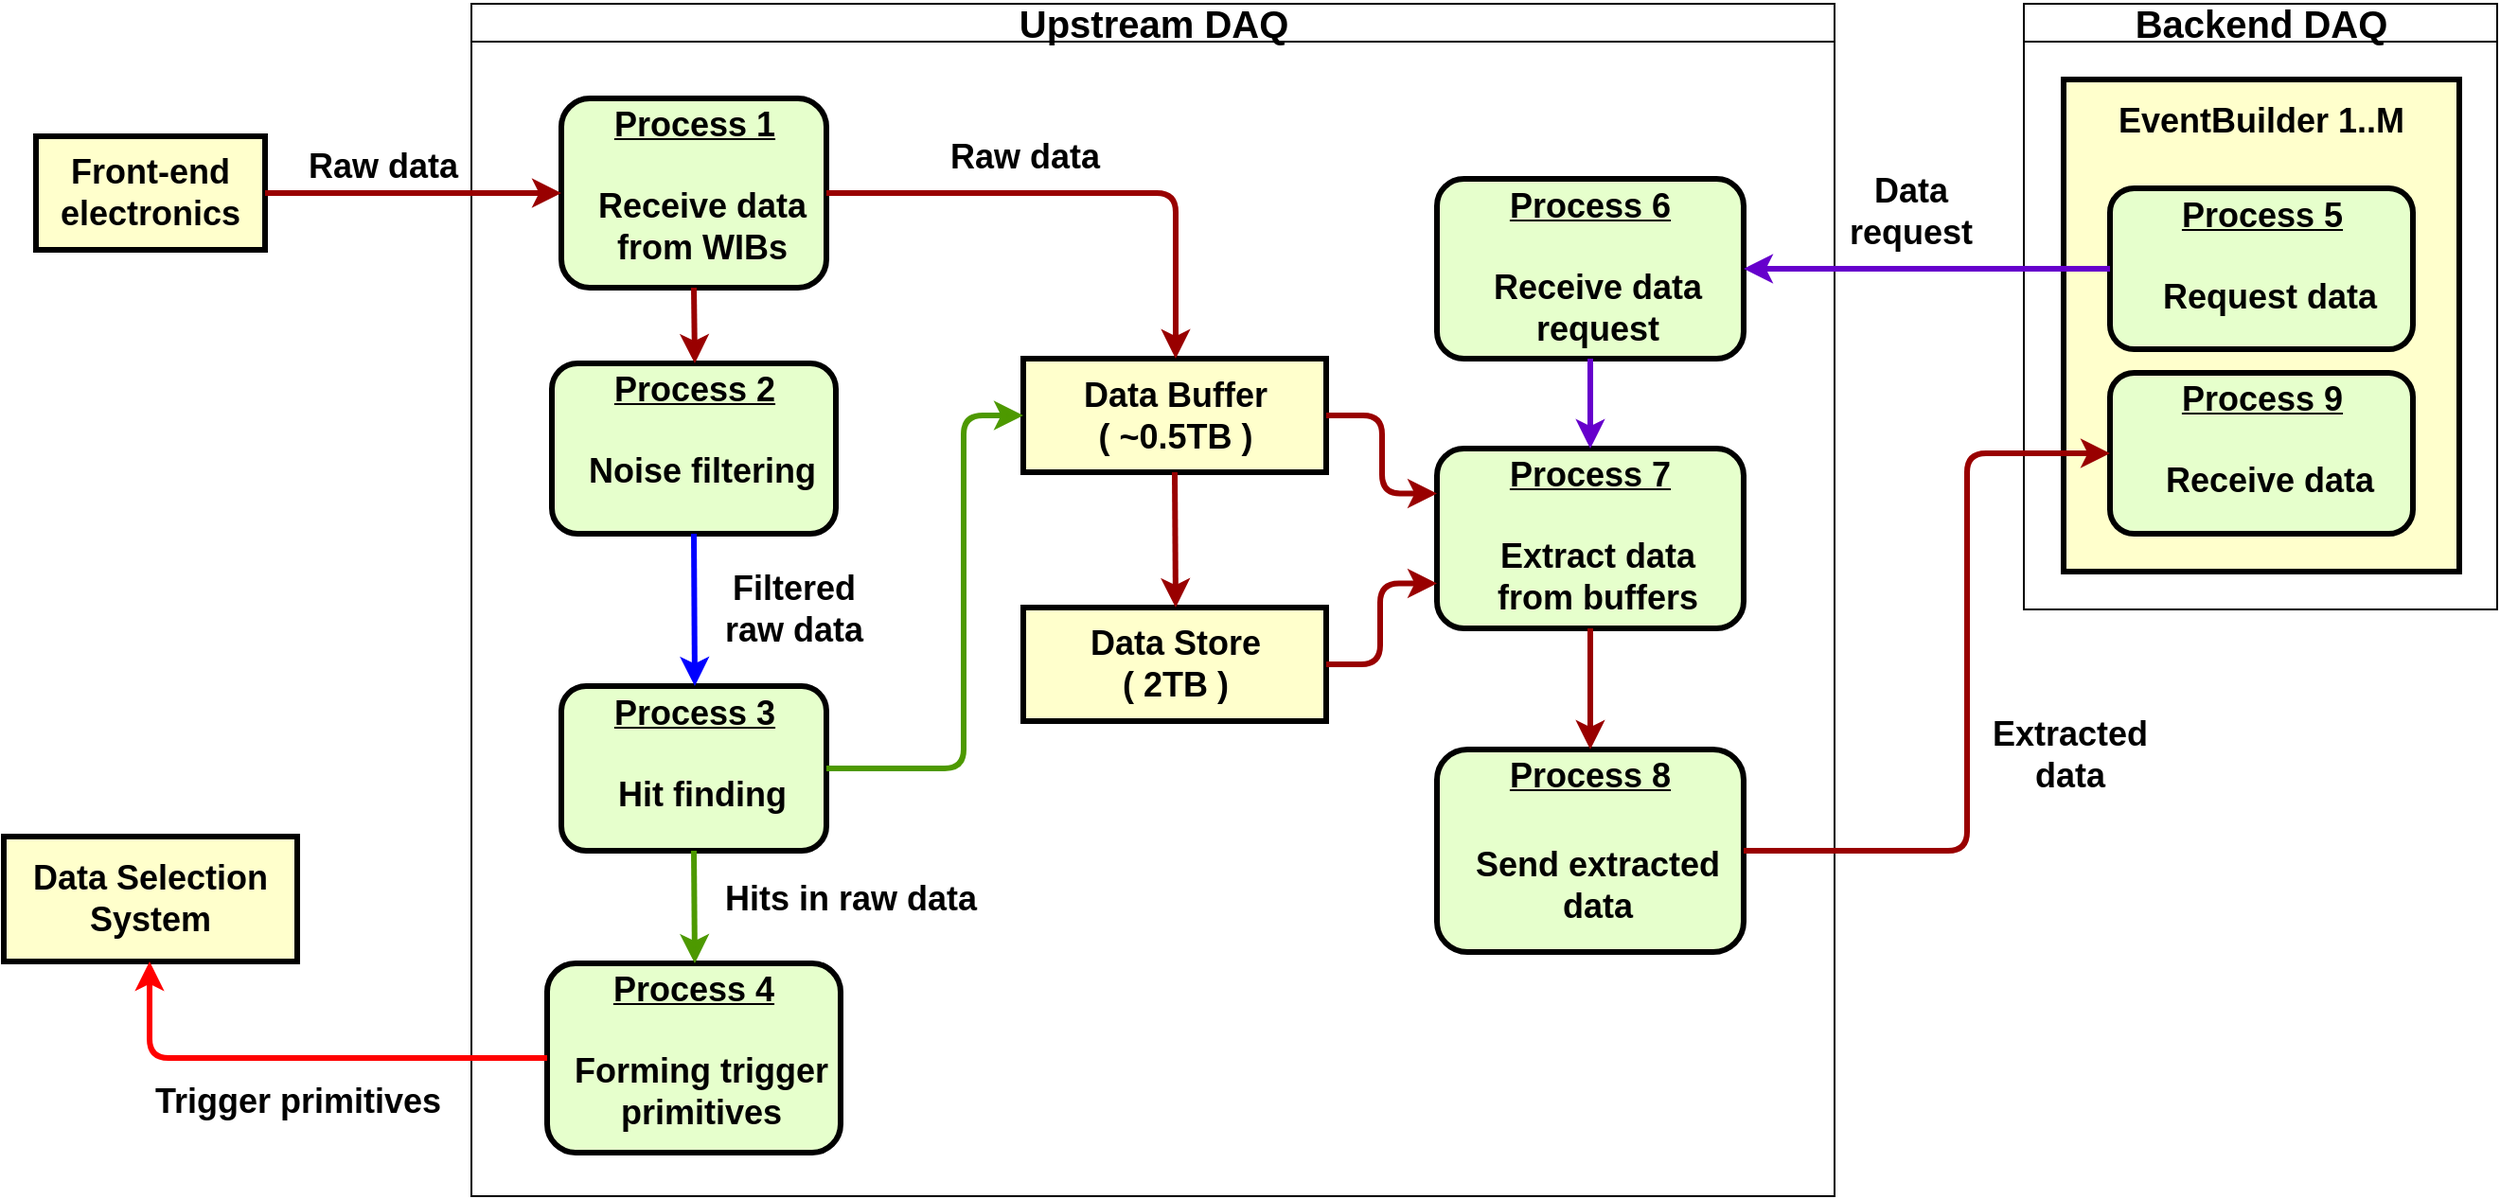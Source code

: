 <mxfile version="10.9.8" type="device"><diagram name="Page-1" id="c7558073-3199-34d8-9f00-42111426c3f3"><mxGraphModel dx="2035" dy="1112" grid="1" gridSize="10" guides="1" tooltips="1" connect="1" arrows="1" fold="1" page="1" pageScale="1" pageWidth="826" pageHeight="1169" background="#ffffff" math="0" shadow="0"><root><mxCell id="0"/><mxCell id="1" parent="0"/><mxCell id="0d8OiLxDvf8hZVDvzc7N-96" value="Data Selection System" style="whiteSpace=wrap;align=center;verticalAlign=middle;fontStyle=1;strokeWidth=3;fillColor=#FFFFCC;fontSize=18;" parent="1" vertex="1"><mxGeometry x="-67" y="1230" width="155" height="66" as="geometry"/></mxCell><mxCell id="0d8OiLxDvf8hZVDvzc7N-104" value="&lt;font style=&quot;font-size: 20px&quot;&gt;Upstream DAQ&lt;/font&gt;" style="swimlane;html=1;startSize=20;horizontal=1;containerType=tree;strokeWidth=1;fontSize=15;" parent="1" vertex="1"><mxGeometry x="180" y="790" width="720" height="630" as="geometry"/></mxCell><mxCell id="0d8OiLxDvf8hZVDvzc7N-131" value="&lt;p style=&quot;margin: 4px 0px 0px ; text-align: center ; text-decoration: underline ; font-size: 18px&quot;&gt;&lt;strong&gt;&lt;font style=&quot;font-size: 18px&quot;&gt;&lt;strong&gt;Process&lt;/strong&gt;&amp;nbsp;1&lt;br&gt;&lt;/font&gt;&lt;/strong&gt;&lt;/p&gt;&lt;p style=&quot;margin: 0px 0px 0px 8px ; font-size: 18px&quot;&gt;&lt;font style=&quot;font-size: 18px&quot;&gt;&lt;br&gt;&lt;/font&gt;&lt;/p&gt;&lt;p style=&quot;margin: 0px 0px 0px 8px ; font-size: 18px&quot;&gt;&lt;font style=&quot;font-size: 18px&quot;&gt;Receive data&lt;br&gt;from WIBs&lt;/font&gt;&lt;/p&gt;" style="verticalAlign=middle;align=center;overflow=fill;fontSize=12;fontFamily=Helvetica;html=1;rounded=1;fontStyle=1;strokeWidth=3;fillColor=#E6FFCC" parent="0d8OiLxDvf8hZVDvzc7N-104" vertex="1"><mxGeometry x="47.5" y="50" width="140" height="100" as="geometry"/></mxCell><mxCell id="0d8OiLxDvf8hZVDvzc7N-158" value="Data Buffer&#10;( ~0.5TB )" style="whiteSpace=wrap;align=center;verticalAlign=middle;fontStyle=1;strokeWidth=3;fillColor=#FFFFCC;fontSize=18;" parent="0d8OiLxDvf8hZVDvzc7N-104" vertex="1"><mxGeometry x="291.5" y="187.5" width="160" height="60" as="geometry"/></mxCell><mxCell id="o554tfmrKM9hIJ79fKB3-5" value="&lt;p style=&quot;margin: 4px 0px 0px ; text-align: center ; text-decoration: underline ; font-size: 18px&quot;&gt;&lt;strong&gt;&lt;font style=&quot;font-size: 18px&quot;&gt;&lt;strong&gt;Process&lt;/strong&gt;&amp;nbsp;2&lt;br&gt;&lt;/font&gt;&lt;/strong&gt;&lt;/p&gt;&lt;p style=&quot;margin: 0px 0px 0px 8px ; font-size: 18px&quot;&gt;&lt;font style=&quot;font-size: 18px&quot;&gt;&lt;br&gt;&lt;/font&gt;&lt;/p&gt;&lt;p style=&quot;margin: 0px 0px 0px 8px ; font-size: 18px&quot;&gt;&lt;font style=&quot;font-size: 18px&quot;&gt;Noise filtering&lt;/font&gt;&lt;/p&gt;" style="verticalAlign=middle;align=center;overflow=fill;fontSize=12;fontFamily=Helvetica;html=1;rounded=1;fontStyle=1;strokeWidth=3;fillColor=#E6FFCC" vertex="1" parent="0d8OiLxDvf8hZVDvzc7N-104"><mxGeometry x="42.5" y="190" width="150" height="90" as="geometry"/></mxCell><mxCell id="o554tfmrKM9hIJ79fKB3-6" value="&lt;p style=&quot;margin: 4px 0px 0px ; text-align: center ; text-decoration: underline ; font-size: 18px&quot;&gt;&lt;strong&gt;&lt;font style=&quot;font-size: 18px&quot;&gt;&lt;strong&gt;Process&lt;/strong&gt;&amp;nbsp;3&lt;br&gt;&lt;/font&gt;&lt;/strong&gt;&lt;/p&gt;&lt;p style=&quot;margin: 0px 0px 0px 8px ; font-size: 18px&quot;&gt;&lt;font style=&quot;font-size: 18px&quot;&gt;&lt;br&gt;&lt;/font&gt;&lt;/p&gt;&lt;p style=&quot;margin: 0px 0px 0px 8px ; font-size: 18px&quot;&gt;&lt;font style=&quot;font-size: 18px&quot;&gt;Hit finding &lt;br&gt;&lt;br&gt;&lt;/font&gt;&lt;/p&gt;" style="verticalAlign=middle;align=center;overflow=fill;fontSize=12;fontFamily=Helvetica;html=1;rounded=1;fontStyle=1;strokeWidth=3;fillColor=#E6FFCC" vertex="1" parent="0d8OiLxDvf8hZVDvzc7N-104"><mxGeometry x="47.5" y="360.5" width="140" height="87" as="geometry"/></mxCell><mxCell id="o554tfmrKM9hIJ79fKB3-8" value="" style="edgeStyle=elbowEdgeStyle;elbow=horizontal;strokeColor=#990000;strokeWidth=3;entryX=0.5;entryY=0;entryDx=0;entryDy=0;exitX=0.5;exitY=1;exitDx=0;exitDy=0;" edge="1" parent="0d8OiLxDvf8hZVDvzc7N-104" source="0d8OiLxDvf8hZVDvzc7N-131" target="o554tfmrKM9hIJ79fKB3-5"><mxGeometry width="100" height="100" relative="1" as="geometry"><mxPoint x="-109" y="104.667" as="sourcePoint"/><mxPoint x="50.167" y="104.667" as="targetPoint"/><Array as="points"><mxPoint x="118" y="170"/></Array></mxGeometry></mxCell><mxCell id="o554tfmrKM9hIJ79fKB3-10" value="" style="edgeStyle=elbowEdgeStyle;elbow=horizontal;strokeColor=#0000FF;strokeWidth=3;entryX=0.5;entryY=0;entryDx=0;entryDy=0;exitX=0.5;exitY=1;exitDx=0;exitDy=0;" edge="1" parent="0d8OiLxDvf8hZVDvzc7N-104" source="o554tfmrKM9hIJ79fKB3-5" target="o554tfmrKM9hIJ79fKB3-6"><mxGeometry width="100" height="100" relative="1" as="geometry"><mxPoint x="-109" y="104.667" as="sourcePoint"/><mxPoint x="50.167" y="104.667" as="targetPoint"/><Array as="points"><mxPoint x="118" y="320"/></Array></mxGeometry></mxCell><mxCell id="o554tfmrKM9hIJ79fKB3-11" value="&lt;b style=&quot;font-size: 18px&quot;&gt;Filtered &lt;br&gt;raw data&lt;/b&gt;" style="text;html=1;resizable=0;points=[];align=center;verticalAlign=middle;labelBackgroundColor=#ffffff;fontSize=14;" vertex="1" connectable="0" parent="o554tfmrKM9hIJ79fKB3-10"><mxGeometry x="0.324" y="-4" relative="1" as="geometry"><mxPoint x="56" y="-13.5" as="offset"/></mxGeometry></mxCell><mxCell id="o554tfmrKM9hIJ79fKB3-12" value="&lt;p style=&quot;margin: 4px 0px 0px ; text-align: center ; text-decoration: underline ; font-size: 18px&quot;&gt;&lt;strong&gt;&lt;font style=&quot;font-size: 18px&quot;&gt;&lt;strong&gt;Process&lt;/strong&gt;&amp;nbsp;4&lt;br&gt;&lt;/font&gt;&lt;/strong&gt;&lt;/p&gt;&lt;p style=&quot;margin: 0px 0px 0px 8px ; font-size: 18px&quot;&gt;&lt;font style=&quot;font-size: 18px&quot;&gt;&lt;br&gt;&lt;/font&gt;&lt;/p&gt;&lt;p style=&quot;margin: 0px 0px 0px 8px ; font-size: 18px&quot;&gt;&lt;font style=&quot;font-size: 18px&quot;&gt;Forming trigger&lt;br&gt;primitives&lt;/font&gt;&lt;/p&gt;" style="verticalAlign=middle;align=center;overflow=fill;fontSize=12;fontFamily=Helvetica;html=1;rounded=1;fontStyle=1;strokeWidth=3;fillColor=#E6FFCC" vertex="1" parent="0d8OiLxDvf8hZVDvzc7N-104"><mxGeometry x="40" y="507" width="155" height="100" as="geometry"/></mxCell><mxCell id="o554tfmrKM9hIJ79fKB3-16" value="" style="edgeStyle=elbowEdgeStyle;elbow=horizontal;strokeColor=#4D9900;strokeWidth=3;entryX=0.5;entryY=0;entryDx=0;entryDy=0;exitX=0.5;exitY=1;exitDx=0;exitDy=0;" edge="1" parent="0d8OiLxDvf8hZVDvzc7N-104" source="o554tfmrKM9hIJ79fKB3-6" target="o554tfmrKM9hIJ79fKB3-12"><mxGeometry width="100" height="100" relative="1" as="geometry"><mxPoint x="190.167" y="440.667" as="sourcePoint"/><mxPoint x="190.167" y="520.667" as="targetPoint"/><Array as="points"><mxPoint x="118" y="480"/></Array></mxGeometry></mxCell><mxCell id="o554tfmrKM9hIJ79fKB3-17" value="&lt;b style=&quot;font-size: 18px&quot;&gt;Hits in raw data&lt;/b&gt;" style="text;html=1;resizable=0;points=[];align=center;verticalAlign=middle;labelBackgroundColor=#ffffff;fontSize=14;" vertex="1" connectable="0" parent="o554tfmrKM9hIJ79fKB3-16"><mxGeometry x="0.324" y="-4" relative="1" as="geometry"><mxPoint x="86" y="-14" as="offset"/></mxGeometry></mxCell><mxCell id="o554tfmrKM9hIJ79fKB3-18" value="" style="edgeStyle=elbowEdgeStyle;elbow=horizontal;strokeColor=#990000;strokeWidth=3;entryX=0.5;entryY=0;entryDx=0;entryDy=0;exitX=1;exitY=0.5;exitDx=0;exitDy=0;" edge="1" parent="0d8OiLxDvf8hZVDvzc7N-104" source="0d8OiLxDvf8hZVDvzc7N-131" target="0d8OiLxDvf8hZVDvzc7N-158"><mxGeometry width="100" height="100" relative="1" as="geometry"><mxPoint x="-109" y="104.667" as="sourcePoint"/><mxPoint x="50.167" y="104.667" as="targetPoint"/><Array as="points"><mxPoint x="372" y="160"/></Array></mxGeometry></mxCell><mxCell id="o554tfmrKM9hIJ79fKB3-19" value="&lt;b&gt;&lt;font style=&quot;font-size: 18px&quot;&gt;Raw data&lt;/font&gt;&lt;/b&gt;" style="text;html=1;resizable=0;points=[];align=center;verticalAlign=middle;labelBackgroundColor=#ffffff;fontSize=14;" vertex="1" connectable="0" parent="o554tfmrKM9hIJ79fKB3-18"><mxGeometry x="0.324" y="-4" relative="1" as="geometry"><mxPoint x="-76.5" y="-23.5" as="offset"/></mxGeometry></mxCell><mxCell id="o554tfmrKM9hIJ79fKB3-20" value="Data Store&#10;( 2TB )" style="whiteSpace=wrap;align=center;verticalAlign=middle;fontStyle=1;strokeWidth=3;fillColor=#FFFFCC;fontSize=18;" vertex="1" parent="0d8OiLxDvf8hZVDvzc7N-104"><mxGeometry x="291.5" y="319" width="160" height="60" as="geometry"/></mxCell><mxCell id="o554tfmrKM9hIJ79fKB3-21" value="" style="edgeStyle=elbowEdgeStyle;elbow=horizontal;strokeColor=#990000;strokeWidth=3;entryX=0.5;entryY=0;entryDx=0;entryDy=0;exitX=0.5;exitY=1;exitDx=0;exitDy=0;" edge="1" parent="0d8OiLxDvf8hZVDvzc7N-104" source="0d8OiLxDvf8hZVDvzc7N-158" target="o554tfmrKM9hIJ79fKB3-20"><mxGeometry width="100" height="100" relative="1" as="geometry"><mxPoint x="197.667" y="109.667" as="sourcePoint"/><mxPoint x="381.833" y="209.667" as="targetPoint"/><Array as="points"><mxPoint x="372" y="270"/></Array></mxGeometry></mxCell><mxCell id="o554tfmrKM9hIJ79fKB3-31" value="&lt;p style=&quot;margin: 4px 0px 0px ; text-align: center ; text-decoration: underline ; font-size: 18px&quot;&gt;&lt;strong&gt;&lt;font style=&quot;font-size: 18px&quot;&gt;&lt;strong&gt;Process&lt;/strong&gt;&amp;nbsp;6&lt;br&gt;&lt;/font&gt;&lt;/strong&gt;&lt;/p&gt;&lt;p style=&quot;margin: 0px 0px 0px 8px ; font-size: 18px&quot;&gt;&lt;font style=&quot;font-size: 18px&quot;&gt;&lt;br&gt;&lt;/font&gt;&lt;/p&gt;&lt;p style=&quot;margin: 0px 0px 0px 8px ; font-size: 18px&quot;&gt;&lt;font style=&quot;font-size: 18px&quot;&gt;Receive data&lt;br&gt;request&lt;/font&gt;&lt;/p&gt;" style="verticalAlign=middle;align=center;overflow=fill;fontSize=12;fontFamily=Helvetica;html=1;rounded=1;fontStyle=1;strokeWidth=3;fillColor=#E6FFCC" vertex="1" parent="0d8OiLxDvf8hZVDvzc7N-104"><mxGeometry x="510" y="92.5" width="162" height="95" as="geometry"/></mxCell><mxCell id="o554tfmrKM9hIJ79fKB3-60" value="&lt;p style=&quot;margin: 4px 0px 0px ; text-align: center ; text-decoration: underline ; font-size: 18px&quot;&gt;&lt;strong&gt;&lt;font style=&quot;font-size: 18px&quot;&gt;&lt;strong&gt;Process&lt;/strong&gt;&amp;nbsp;7&lt;br&gt;&lt;/font&gt;&lt;/strong&gt;&lt;/p&gt;&lt;p style=&quot;margin: 0px 0px 0px 8px ; font-size: 18px&quot;&gt;&lt;font style=&quot;font-size: 18px&quot;&gt;&lt;br&gt;&lt;/font&gt;&lt;/p&gt;&lt;p style=&quot;margin: 0px 0px 0px 8px ; font-size: 18px&quot;&gt;Extract data&lt;br&gt;from buffers&lt;/p&gt;" style="verticalAlign=middle;align=center;overflow=fill;fontSize=12;fontFamily=Helvetica;html=1;rounded=1;fontStyle=1;strokeWidth=3;fillColor=#E6FFCC" vertex="1" parent="0d8OiLxDvf8hZVDvzc7N-104"><mxGeometry x="510" y="235" width="162" height="95" as="geometry"/></mxCell><mxCell id="o554tfmrKM9hIJ79fKB3-61" value="" style="edgeStyle=elbowEdgeStyle;elbow=horizontal;strokeColor=#6600CC;strokeWidth=3;exitX=0.5;exitY=1;exitDx=0;exitDy=0;entryX=0.5;entryY=0;entryDx=0;entryDy=0;" edge="1" parent="0d8OiLxDvf8hZVDvzc7N-104" source="o554tfmrKM9hIJ79fKB3-31" target="o554tfmrKM9hIJ79fKB3-60"><mxGeometry width="100" height="100" relative="1" as="geometry"><mxPoint x="875.167" y="149.667" as="sourcePoint"/><mxPoint x="681.833" y="149.667" as="targetPoint"/><Array as="points"/></mxGeometry></mxCell><mxCell id="o554tfmrKM9hIJ79fKB3-64" value="" style="edgeStyle=elbowEdgeStyle;elbow=horizontal;strokeColor=#990000;strokeWidth=3;entryX=0;entryY=0.75;entryDx=0;entryDy=0;exitX=1;exitY=0.5;exitDx=0;exitDy=0;" edge="1" parent="0d8OiLxDvf8hZVDvzc7N-104" source="o554tfmrKM9hIJ79fKB3-20" target="o554tfmrKM9hIJ79fKB3-60"><mxGeometry width="100" height="100" relative="1" as="geometry"><mxPoint x="381.571" y="270.143" as="sourcePoint"/><mxPoint x="381.571" y="329" as="targetPoint"/><Array as="points"><mxPoint x="480" y="310"/></Array></mxGeometry></mxCell><mxCell id="o554tfmrKM9hIJ79fKB3-65" value="" style="edgeStyle=elbowEdgeStyle;elbow=horizontal;strokeColor=#990000;strokeWidth=3;entryX=0;entryY=0.25;entryDx=0;entryDy=0;exitX=1;exitY=0.5;exitDx=0;exitDy=0;" edge="1" parent="0d8OiLxDvf8hZVDvzc7N-104" source="0d8OiLxDvf8hZVDvzc7N-158" target="o554tfmrKM9hIJ79fKB3-60"><mxGeometry width="100" height="100" relative="1" as="geometry"><mxPoint x="461.571" y="359.286" as="sourcePoint"/><mxPoint x="519.857" y="316.429" as="targetPoint"/><Array as="points"/></mxGeometry></mxCell><mxCell id="o554tfmrKM9hIJ79fKB3-66" value="&lt;p style=&quot;margin: 4px 0px 0px ; text-align: center ; text-decoration: underline ; font-size: 18px&quot;&gt;&lt;strong&gt;&lt;font style=&quot;font-size: 18px&quot;&gt;&lt;strong&gt;Process&lt;/strong&gt;&amp;nbsp;8&lt;/font&gt;&lt;/strong&gt;&lt;/p&gt;&lt;p style=&quot;margin: 4px 0px 0px ; text-align: center ; text-decoration: underline ; font-size: 18px&quot;&gt;&lt;strong&gt;&lt;font style=&quot;font-size: 18px&quot;&gt;&lt;br&gt;&lt;/font&gt;&lt;/strong&gt;&lt;/p&gt;&lt;p style=&quot;margin: 0px 0px 0px 8px ; font-size: 18px&quot;&gt;Send&amp;nbsp;extracted &lt;br&gt;data&lt;br&gt;&lt;/p&gt;" style="verticalAlign=middle;align=center;overflow=fill;fontSize=12;fontFamily=Helvetica;html=1;rounded=1;fontStyle=1;strokeWidth=3;fillColor=#E6FFCC" vertex="1" parent="0d8OiLxDvf8hZVDvzc7N-104"><mxGeometry x="510" y="394" width="162" height="107" as="geometry"/></mxCell><mxCell id="o554tfmrKM9hIJ79fKB3-67" value="" style="edgeStyle=elbowEdgeStyle;elbow=horizontal;strokeColor=#990000;strokeWidth=3;entryX=0.5;entryY=0;entryDx=0;entryDy=0;exitX=0.5;exitY=1;exitDx=0;exitDy=0;" edge="1" parent="0d8OiLxDvf8hZVDvzc7N-104" source="o554tfmrKM9hIJ79fKB3-60" target="o554tfmrKM9hIJ79fKB3-66"><mxGeometry width="100" height="100" relative="1" as="geometry"><mxPoint x="462" y="359" as="sourcePoint"/><mxPoint x="520" y="316" as="targetPoint"/><Array as="points"><mxPoint x="591" y="360"/></Array></mxGeometry></mxCell><mxCell id="o554tfmrKM9hIJ79fKB3-28" value="" style="edgeStyle=elbowEdgeStyle;elbow=horizontal;strokeColor=#4D9900;strokeWidth=3;exitX=1;exitY=0.5;exitDx=0;exitDy=0;entryX=0;entryY=0.5;entryDx=0;entryDy=0;" edge="1" parent="0d8OiLxDvf8hZVDvzc7N-104" source="o554tfmrKM9hIJ79fKB3-6" target="0d8OiLxDvf8hZVDvzc7N-158"><mxGeometry width="100" height="100" relative="1" as="geometry"><mxPoint x="127.667" y="289.667" as="sourcePoint"/><mxPoint x="530" y="730" as="targetPoint"/><Array as="points"><mxPoint x="260" y="320"/><mxPoint x="380" y="550"/></Array></mxGeometry></mxCell><mxCell id="o554tfmrKM9hIJ79fKB3-2" value="Front-end&#10;electronics" style="whiteSpace=wrap;align=center;verticalAlign=middle;fontStyle=1;strokeWidth=3;fillColor=#FFFFCC;fontSize=18;" vertex="1" parent="1"><mxGeometry x="-50" y="860" width="121" height="60" as="geometry"/></mxCell><mxCell id="o554tfmrKM9hIJ79fKB3-3" value="" style="edgeStyle=elbowEdgeStyle;elbow=horizontal;strokeColor=#990000;strokeWidth=3;entryX=0;entryY=0.5;entryDx=0;entryDy=0;exitX=1;exitY=0.5;exitDx=0;exitDy=0;" edge="1" parent="1" source="o554tfmrKM9hIJ79fKB3-2" target="0d8OiLxDvf8hZVDvzc7N-131"><mxGeometry width="100" height="100" relative="1" as="geometry"><mxPoint x="80" y="1179" as="sourcePoint"/><mxPoint x="270" y="1179" as="targetPoint"/><Array as="points"><mxPoint x="150" y="885"/></Array></mxGeometry></mxCell><mxCell id="o554tfmrKM9hIJ79fKB3-4" value="&lt;b&gt;&lt;font style=&quot;font-size: 18px&quot;&gt;Raw data&lt;/font&gt;&lt;/b&gt;" style="text;html=1;resizable=0;points=[];align=center;verticalAlign=middle;labelBackgroundColor=#ffffff;fontSize=14;" vertex="1" connectable="0" parent="o554tfmrKM9hIJ79fKB3-3"><mxGeometry x="0.324" y="-4" relative="1" as="geometry"><mxPoint x="-41.5" y="-18.5" as="offset"/></mxGeometry></mxCell><mxCell id="o554tfmrKM9hIJ79fKB3-26" value="" style="edgeStyle=elbowEdgeStyle;elbow=horizontal;strokeColor=#FF0000;strokeWidth=3;exitX=0;exitY=0.5;exitDx=0;exitDy=0;" edge="1" parent="1" source="o554tfmrKM9hIJ79fKB3-12"><mxGeometry width="100" height="100" relative="1" as="geometry"><mxPoint x="150.167" y="1333.833" as="sourcePoint"/><mxPoint x="10" y="1296" as="targetPoint"/><Array as="points"><mxPoint x="10" y="1320"/><mxPoint x="150.5" y="1370"/></Array></mxGeometry></mxCell><mxCell id="o554tfmrKM9hIJ79fKB3-27" value="&lt;b style=&quot;font-size: 18px&quot;&gt;Trigger primitives&lt;/b&gt;" style="text;html=1;resizable=0;points=[];align=center;verticalAlign=middle;labelBackgroundColor=#ffffff;fontSize=14;" vertex="1" connectable="0" parent="o554tfmrKM9hIJ79fKB3-26"><mxGeometry x="0.324" y="-4" relative="1" as="geometry"><mxPoint x="40.5" y="27" as="offset"/></mxGeometry></mxCell><mxCell id="o554tfmrKM9hIJ79fKB3-32" value="&lt;font style=&quot;font-size: 20px&quot;&gt;Backend DAQ&lt;/font&gt;" style="swimlane;html=1;startSize=20;horizontal=1;containerType=tree;strokeWidth=1;fontSize=15;" vertex="1" parent="1"><mxGeometry x="1000" y="790" width="250" height="320" as="geometry"/></mxCell><mxCell id="o554tfmrKM9hIJ79fKB3-36" value="EventBuilder 1..M&#10;&#10;&#10;&#10;&#10;&#10;&#10;&#10;&#10;&#10;" style="whiteSpace=wrap;align=center;verticalAlign=middle;fontStyle=1;strokeWidth=3;fillColor=#FFFFCC;fontSize=18;" vertex="1" parent="o554tfmrKM9hIJ79fKB3-32"><mxGeometry x="21" y="40" width="209" height="260" as="geometry"/></mxCell><mxCell id="o554tfmrKM9hIJ79fKB3-38" value="&lt;p style=&quot;margin: 4px 0px 0px ; text-align: center ; text-decoration: underline ; font-size: 18px&quot;&gt;&lt;strong&gt;&lt;font style=&quot;font-size: 18px&quot;&gt;&lt;strong&gt;Process&lt;/strong&gt;&amp;nbsp;5&lt;br&gt;&lt;/font&gt;&lt;/strong&gt;&lt;/p&gt;&lt;p style=&quot;margin: 0px 0px 0px 8px ; font-size: 18px&quot;&gt;&lt;font style=&quot;font-size: 18px&quot;&gt;&lt;br&gt;&lt;/font&gt;&lt;/p&gt;&lt;p style=&quot;margin: 0px 0px 0px 8px ; font-size: 18px&quot;&gt;&lt;font style=&quot;font-size: 18px&quot;&gt;Request data&lt;br&gt;&lt;/font&gt;&lt;/p&gt;" style="verticalAlign=middle;align=center;overflow=fill;fontSize=12;fontFamily=Helvetica;html=1;rounded=1;fontStyle=1;strokeWidth=3;fillColor=#E6FFCC" vertex="1" parent="o554tfmrKM9hIJ79fKB3-32"><mxGeometry x="45.5" y="97.5" width="160" height="85" as="geometry"/></mxCell><mxCell id="o554tfmrKM9hIJ79fKB3-39" value="&lt;p style=&quot;margin: 4px 0px 0px ; text-align: center ; text-decoration: underline ; font-size: 18px&quot;&gt;&lt;strong&gt;&lt;font style=&quot;font-size: 18px&quot;&gt;&lt;strong&gt;Process&lt;/strong&gt;&amp;nbsp;9&lt;br&gt;&lt;/font&gt;&lt;/strong&gt;&lt;/p&gt;&lt;p style=&quot;margin: 0px 0px 0px 8px ; font-size: 18px&quot;&gt;&lt;font style=&quot;font-size: 18px&quot;&gt;&lt;br&gt;&lt;/font&gt;&lt;/p&gt;&lt;p style=&quot;margin: 0px 0px 0px 8px ; font-size: 18px&quot;&gt;&lt;font style=&quot;font-size: 18px&quot;&gt;Receive data&lt;br&gt;&lt;/font&gt;&lt;/p&gt;" style="verticalAlign=middle;align=center;overflow=fill;fontSize=12;fontFamily=Helvetica;html=1;rounded=1;fontStyle=1;strokeWidth=3;fillColor=#E6FFCC" vertex="1" parent="o554tfmrKM9hIJ79fKB3-32"><mxGeometry x="45.5" y="195" width="160" height="85" as="geometry"/></mxCell><mxCell id="o554tfmrKM9hIJ79fKB3-40" value="" style="edgeStyle=elbowEdgeStyle;elbow=horizontal;strokeColor=#6600CC;strokeWidth=3;exitX=0;exitY=0.5;exitDx=0;exitDy=0;entryX=1;entryY=0.5;entryDx=0;entryDy=0;" edge="1" parent="1" source="o554tfmrKM9hIJ79fKB3-38" target="o554tfmrKM9hIJ79fKB3-31"><mxGeometry width="100" height="100" relative="1" as="geometry"><mxPoint x="377.667" y="899.667" as="sourcePoint"/><mxPoint x="870" y="930" as="targetPoint"/><Array as="points"/></mxGeometry></mxCell><mxCell id="o554tfmrKM9hIJ79fKB3-41" value="&lt;b&gt;&lt;font style=&quot;font-size: 18px&quot;&gt;Data &lt;br&gt;request&lt;/font&gt;&lt;/b&gt;" style="text;html=1;resizable=0;points=[];align=center;verticalAlign=middle;labelBackgroundColor=#ffffff;fontSize=14;" vertex="1" connectable="0" parent="o554tfmrKM9hIJ79fKB3-40"><mxGeometry x="0.324" y="-4" relative="1" as="geometry"><mxPoint x="22" y="-26" as="offset"/></mxGeometry></mxCell><mxCell id="o554tfmrKM9hIJ79fKB3-71" value="" style="edgeStyle=elbowEdgeStyle;elbow=horizontal;strokeColor=#990000;strokeWidth=3;exitX=1;exitY=0.5;exitDx=0;exitDy=0;" edge="1" parent="1" source="o554tfmrKM9hIJ79fKB3-66" target="o554tfmrKM9hIJ79fKB3-39"><mxGeometry width="100" height="100" relative="1" as="geometry"><mxPoint x="781" y="1130" as="sourcePoint"/><mxPoint x="781" y="1203" as="targetPoint"/><Array as="points"><mxPoint x="970" y="1120"/></Array></mxGeometry></mxCell><mxCell id="o554tfmrKM9hIJ79fKB3-68" value="&lt;b&gt;&lt;font style=&quot;font-size: 18px&quot;&gt;Extracted &lt;br&gt;data&lt;/font&gt;&lt;/b&gt;" style="text;html=1;resizable=0;points=[];align=center;verticalAlign=middle;labelBackgroundColor=#ffffff;fontSize=14;" vertex="1" connectable="0" parent="1"><mxGeometry x="1100" y="1210" as="geometry"><mxPoint x="-76.5" y="-23.5" as="offset"/></mxGeometry></mxCell></root></mxGraphModel></diagram></mxfile>